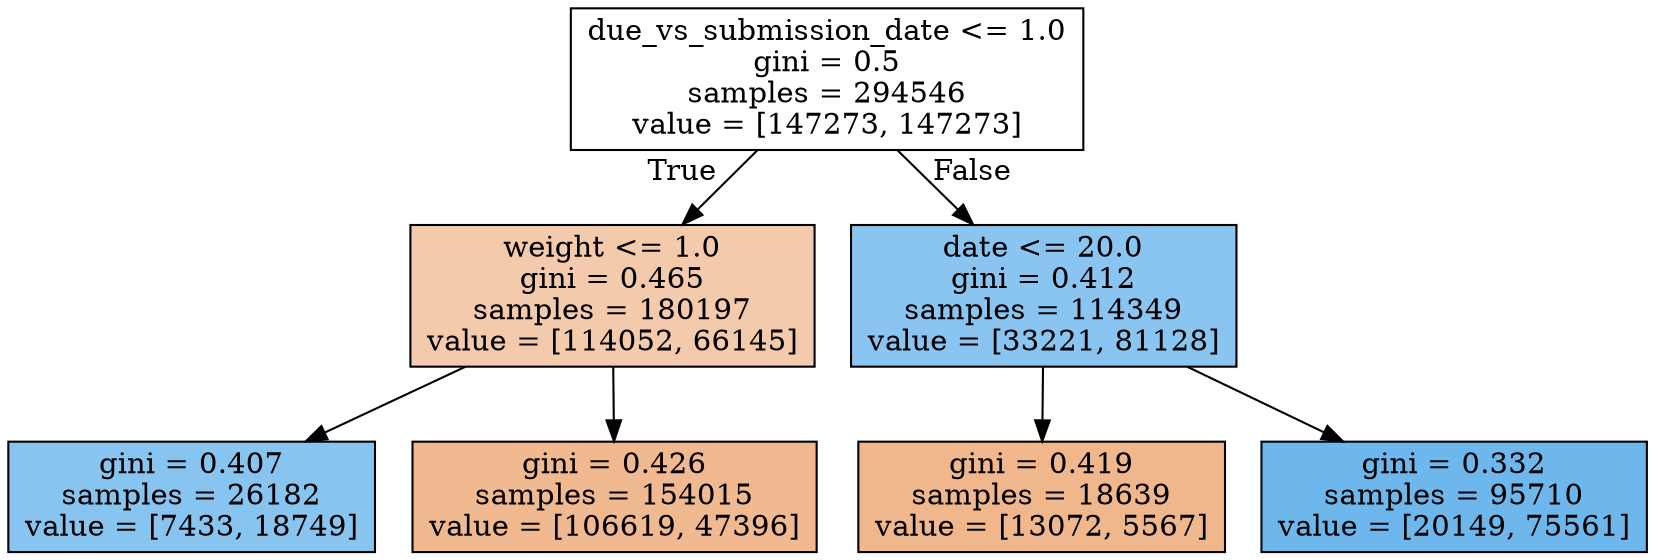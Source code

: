 digraph Tree {
node [shape=box, style="filled", color="black"] ;
0 [label="due_vs_submission_date <= 1.0\ngini = 0.5\nsamples = 294546\nvalue = [147273, 147273]", fillcolor="#e5813900"] ;
1 [label="weight <= 1.0\ngini = 0.465\nsamples = 180197\nvalue = [114052, 66145]", fillcolor="#e581396b"] ;
0 -> 1 [labeldistance=2.5, labelangle=45, headlabel="True"] ;
2 [label="gini = 0.407\nsamples = 26182\nvalue = [7433, 18749]", fillcolor="#399de59a"] ;
1 -> 2 ;
3 [label="gini = 0.426\nsamples = 154015\nvalue = [106619, 47396]", fillcolor="#e581398e"] ;
1 -> 3 ;
4 [label="date <= 20.0\ngini = 0.412\nsamples = 114349\nvalue = [33221, 81128]", fillcolor="#399de597"] ;
0 -> 4 [labeldistance=2.5, labelangle=-45, headlabel="False"] ;
5 [label="gini = 0.419\nsamples = 18639\nvalue = [13072, 5567]", fillcolor="#e5813992"] ;
4 -> 5 ;
6 [label="gini = 0.332\nsamples = 95710\nvalue = [20149, 75561]", fillcolor="#399de5bb"] ;
4 -> 6 ;
}